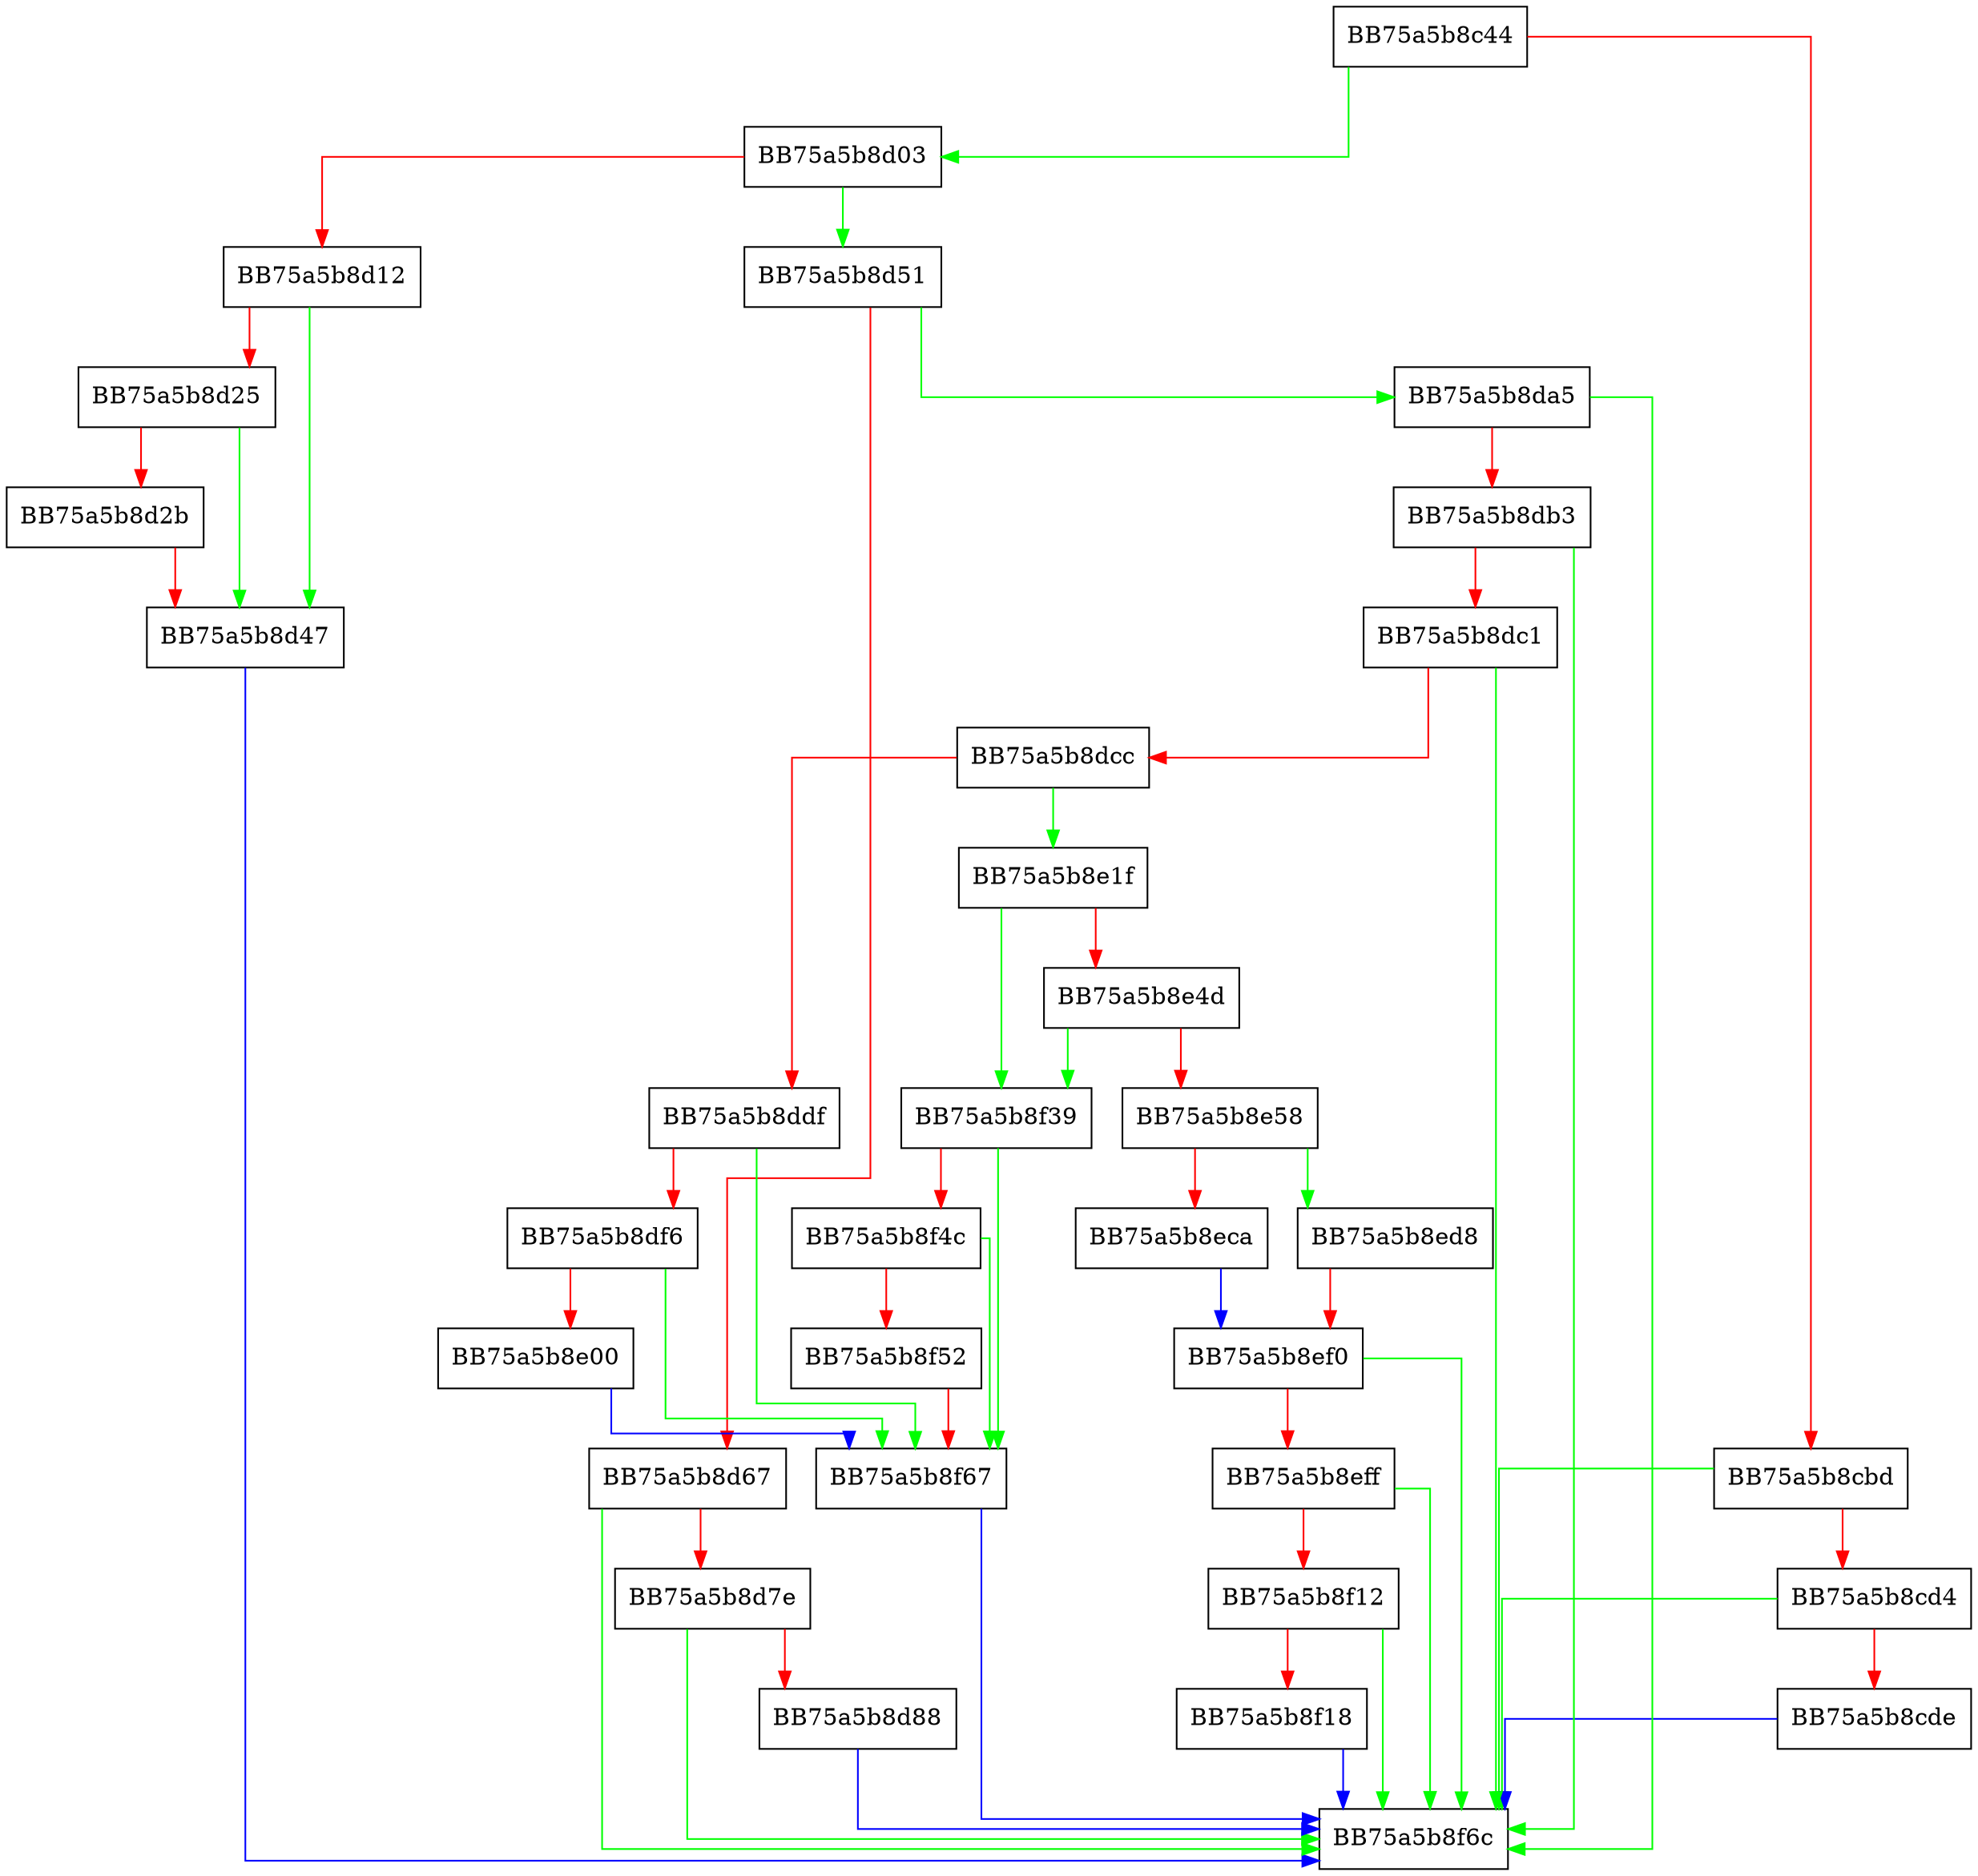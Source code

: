 digraph load_database {
  node [shape="box"];
  graph [splines=ortho];
  BB75a5b8c44 -> BB75a5b8d03 [color="green"];
  BB75a5b8c44 -> BB75a5b8cbd [color="red"];
  BB75a5b8cbd -> BB75a5b8f6c [color="green"];
  BB75a5b8cbd -> BB75a5b8cd4 [color="red"];
  BB75a5b8cd4 -> BB75a5b8f6c [color="green"];
  BB75a5b8cd4 -> BB75a5b8cde [color="red"];
  BB75a5b8cde -> BB75a5b8f6c [color="blue"];
  BB75a5b8d03 -> BB75a5b8d51 [color="green"];
  BB75a5b8d03 -> BB75a5b8d12 [color="red"];
  BB75a5b8d12 -> BB75a5b8d47 [color="green"];
  BB75a5b8d12 -> BB75a5b8d25 [color="red"];
  BB75a5b8d25 -> BB75a5b8d47 [color="green"];
  BB75a5b8d25 -> BB75a5b8d2b [color="red"];
  BB75a5b8d2b -> BB75a5b8d47 [color="red"];
  BB75a5b8d47 -> BB75a5b8f6c [color="blue"];
  BB75a5b8d51 -> BB75a5b8da5 [color="green"];
  BB75a5b8d51 -> BB75a5b8d67 [color="red"];
  BB75a5b8d67 -> BB75a5b8f6c [color="green"];
  BB75a5b8d67 -> BB75a5b8d7e [color="red"];
  BB75a5b8d7e -> BB75a5b8f6c [color="green"];
  BB75a5b8d7e -> BB75a5b8d88 [color="red"];
  BB75a5b8d88 -> BB75a5b8f6c [color="blue"];
  BB75a5b8da5 -> BB75a5b8f6c [color="green"];
  BB75a5b8da5 -> BB75a5b8db3 [color="red"];
  BB75a5b8db3 -> BB75a5b8f6c [color="green"];
  BB75a5b8db3 -> BB75a5b8dc1 [color="red"];
  BB75a5b8dc1 -> BB75a5b8f6c [color="green"];
  BB75a5b8dc1 -> BB75a5b8dcc [color="red"];
  BB75a5b8dcc -> BB75a5b8e1f [color="green"];
  BB75a5b8dcc -> BB75a5b8ddf [color="red"];
  BB75a5b8ddf -> BB75a5b8f67 [color="green"];
  BB75a5b8ddf -> BB75a5b8df6 [color="red"];
  BB75a5b8df6 -> BB75a5b8f67 [color="green"];
  BB75a5b8df6 -> BB75a5b8e00 [color="red"];
  BB75a5b8e00 -> BB75a5b8f67 [color="blue"];
  BB75a5b8e1f -> BB75a5b8f39 [color="green"];
  BB75a5b8e1f -> BB75a5b8e4d [color="red"];
  BB75a5b8e4d -> BB75a5b8f39 [color="green"];
  BB75a5b8e4d -> BB75a5b8e58 [color="red"];
  BB75a5b8e58 -> BB75a5b8ed8 [color="green"];
  BB75a5b8e58 -> BB75a5b8eca [color="red"];
  BB75a5b8eca -> BB75a5b8ef0 [color="blue"];
  BB75a5b8ed8 -> BB75a5b8ef0 [color="red"];
  BB75a5b8ef0 -> BB75a5b8f6c [color="green"];
  BB75a5b8ef0 -> BB75a5b8eff [color="red"];
  BB75a5b8eff -> BB75a5b8f6c [color="green"];
  BB75a5b8eff -> BB75a5b8f12 [color="red"];
  BB75a5b8f12 -> BB75a5b8f6c [color="green"];
  BB75a5b8f12 -> BB75a5b8f18 [color="red"];
  BB75a5b8f18 -> BB75a5b8f6c [color="blue"];
  BB75a5b8f39 -> BB75a5b8f67 [color="green"];
  BB75a5b8f39 -> BB75a5b8f4c [color="red"];
  BB75a5b8f4c -> BB75a5b8f67 [color="green"];
  BB75a5b8f4c -> BB75a5b8f52 [color="red"];
  BB75a5b8f52 -> BB75a5b8f67 [color="red"];
  BB75a5b8f67 -> BB75a5b8f6c [color="blue"];
}